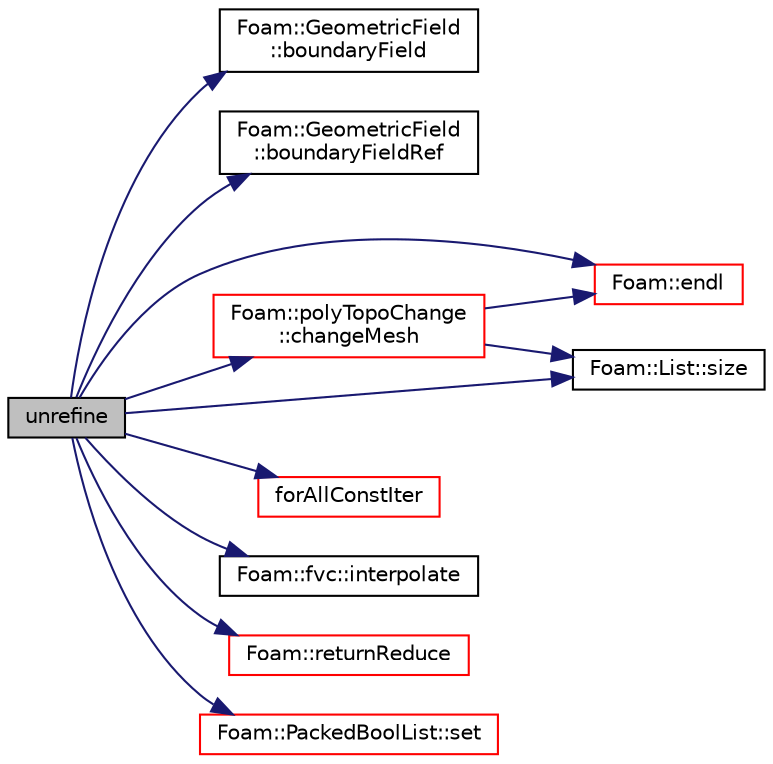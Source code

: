 digraph "unrefine"
{
  bgcolor="transparent";
  edge [fontname="Helvetica",fontsize="10",labelfontname="Helvetica",labelfontsize="10"];
  node [fontname="Helvetica",fontsize="10",shape=record];
  rankdir="LR";
  Node1908 [label="unrefine",height=0.2,width=0.4,color="black", fillcolor="grey75", style="filled", fontcolor="black"];
  Node1908 -> Node1909 [color="midnightblue",fontsize="10",style="solid",fontname="Helvetica"];
  Node1909 [label="Foam::GeometricField\l::boundaryField",height=0.2,width=0.4,color="black",URL="$a23249.html#a9ff7de36fba06b4f4f77a75142ad72b6",tooltip="Return const-reference to the boundary field. "];
  Node1908 -> Node1910 [color="midnightblue",fontsize="10",style="solid",fontname="Helvetica"];
  Node1910 [label="Foam::GeometricField\l::boundaryFieldRef",height=0.2,width=0.4,color="black",URL="$a23249.html#af3831c9fea9f6ae7532a6d57cc67c959",tooltip="Return a reference to the boundary field. "];
  Node1908 -> Node1911 [color="midnightblue",fontsize="10",style="solid",fontname="Helvetica"];
  Node1911 [label="Foam::polyTopoChange\l::changeMesh",height=0.2,width=0.4,color="red",URL="$a22449.html#a1b105b13373ba9f1c7685f873b250cf2",tooltip="Inplace changes mesh without change of patches. "];
  Node1911 -> Node1912 [color="midnightblue",fontsize="10",style="solid",fontname="Helvetica"];
  Node1912 [label="Foam::endl",height=0.2,width=0.4,color="red",URL="$a21851.html#a2db8fe02a0d3909e9351bb4275b23ce4",tooltip="Add newline and flush stream. "];
  Node1911 -> Node1971 [color="midnightblue",fontsize="10",style="solid",fontname="Helvetica"];
  Node1971 [label="Foam::List::size",height=0.2,width=0.4,color="black",URL="$a26833.html#a8a5f6fa29bd4b500caf186f60245b384",tooltip="Override size to be inconsistent with allocated storage. "];
  Node1908 -> Node1912 [color="midnightblue",fontsize="10",style="solid",fontname="Helvetica"];
  Node1908 -> Node2042 [color="midnightblue",fontsize="10",style="solid",fontname="Helvetica"];
  Node2042 [label="forAllConstIter",height=0.2,width=0.4,color="red",URL="$a39311.html#ae21e2836509b0fa7f7cedf6493b11b09"];
  Node1908 -> Node2241 [color="midnightblue",fontsize="10",style="solid",fontname="Helvetica"];
  Node2241 [label="Foam::fvc::interpolate",height=0.2,width=0.4,color="black",URL="$a21861.html#a768cc91e806b7278729a11134de57ecf",tooltip="Interpolate field onto faces using scheme given by Istream. "];
  Node1908 -> Node1994 [color="midnightblue",fontsize="10",style="solid",fontname="Helvetica"];
  Node1994 [label="Foam::returnReduce",height=0.2,width=0.4,color="red",URL="$a21851.html#a8d528a67d2a9c6fe4fb94bc86872624b"];
  Node1908 -> Node2242 [color="midnightblue",fontsize="10",style="solid",fontname="Helvetica"];
  Node2242 [label="Foam::PackedBoolList::set",height=0.2,width=0.4,color="red",URL="$a27049.html#a0c010317ff4eff942a58dd385245119d",tooltip="Set specified bits. "];
  Node1908 -> Node1971 [color="midnightblue",fontsize="10",style="solid",fontname="Helvetica"];
}
